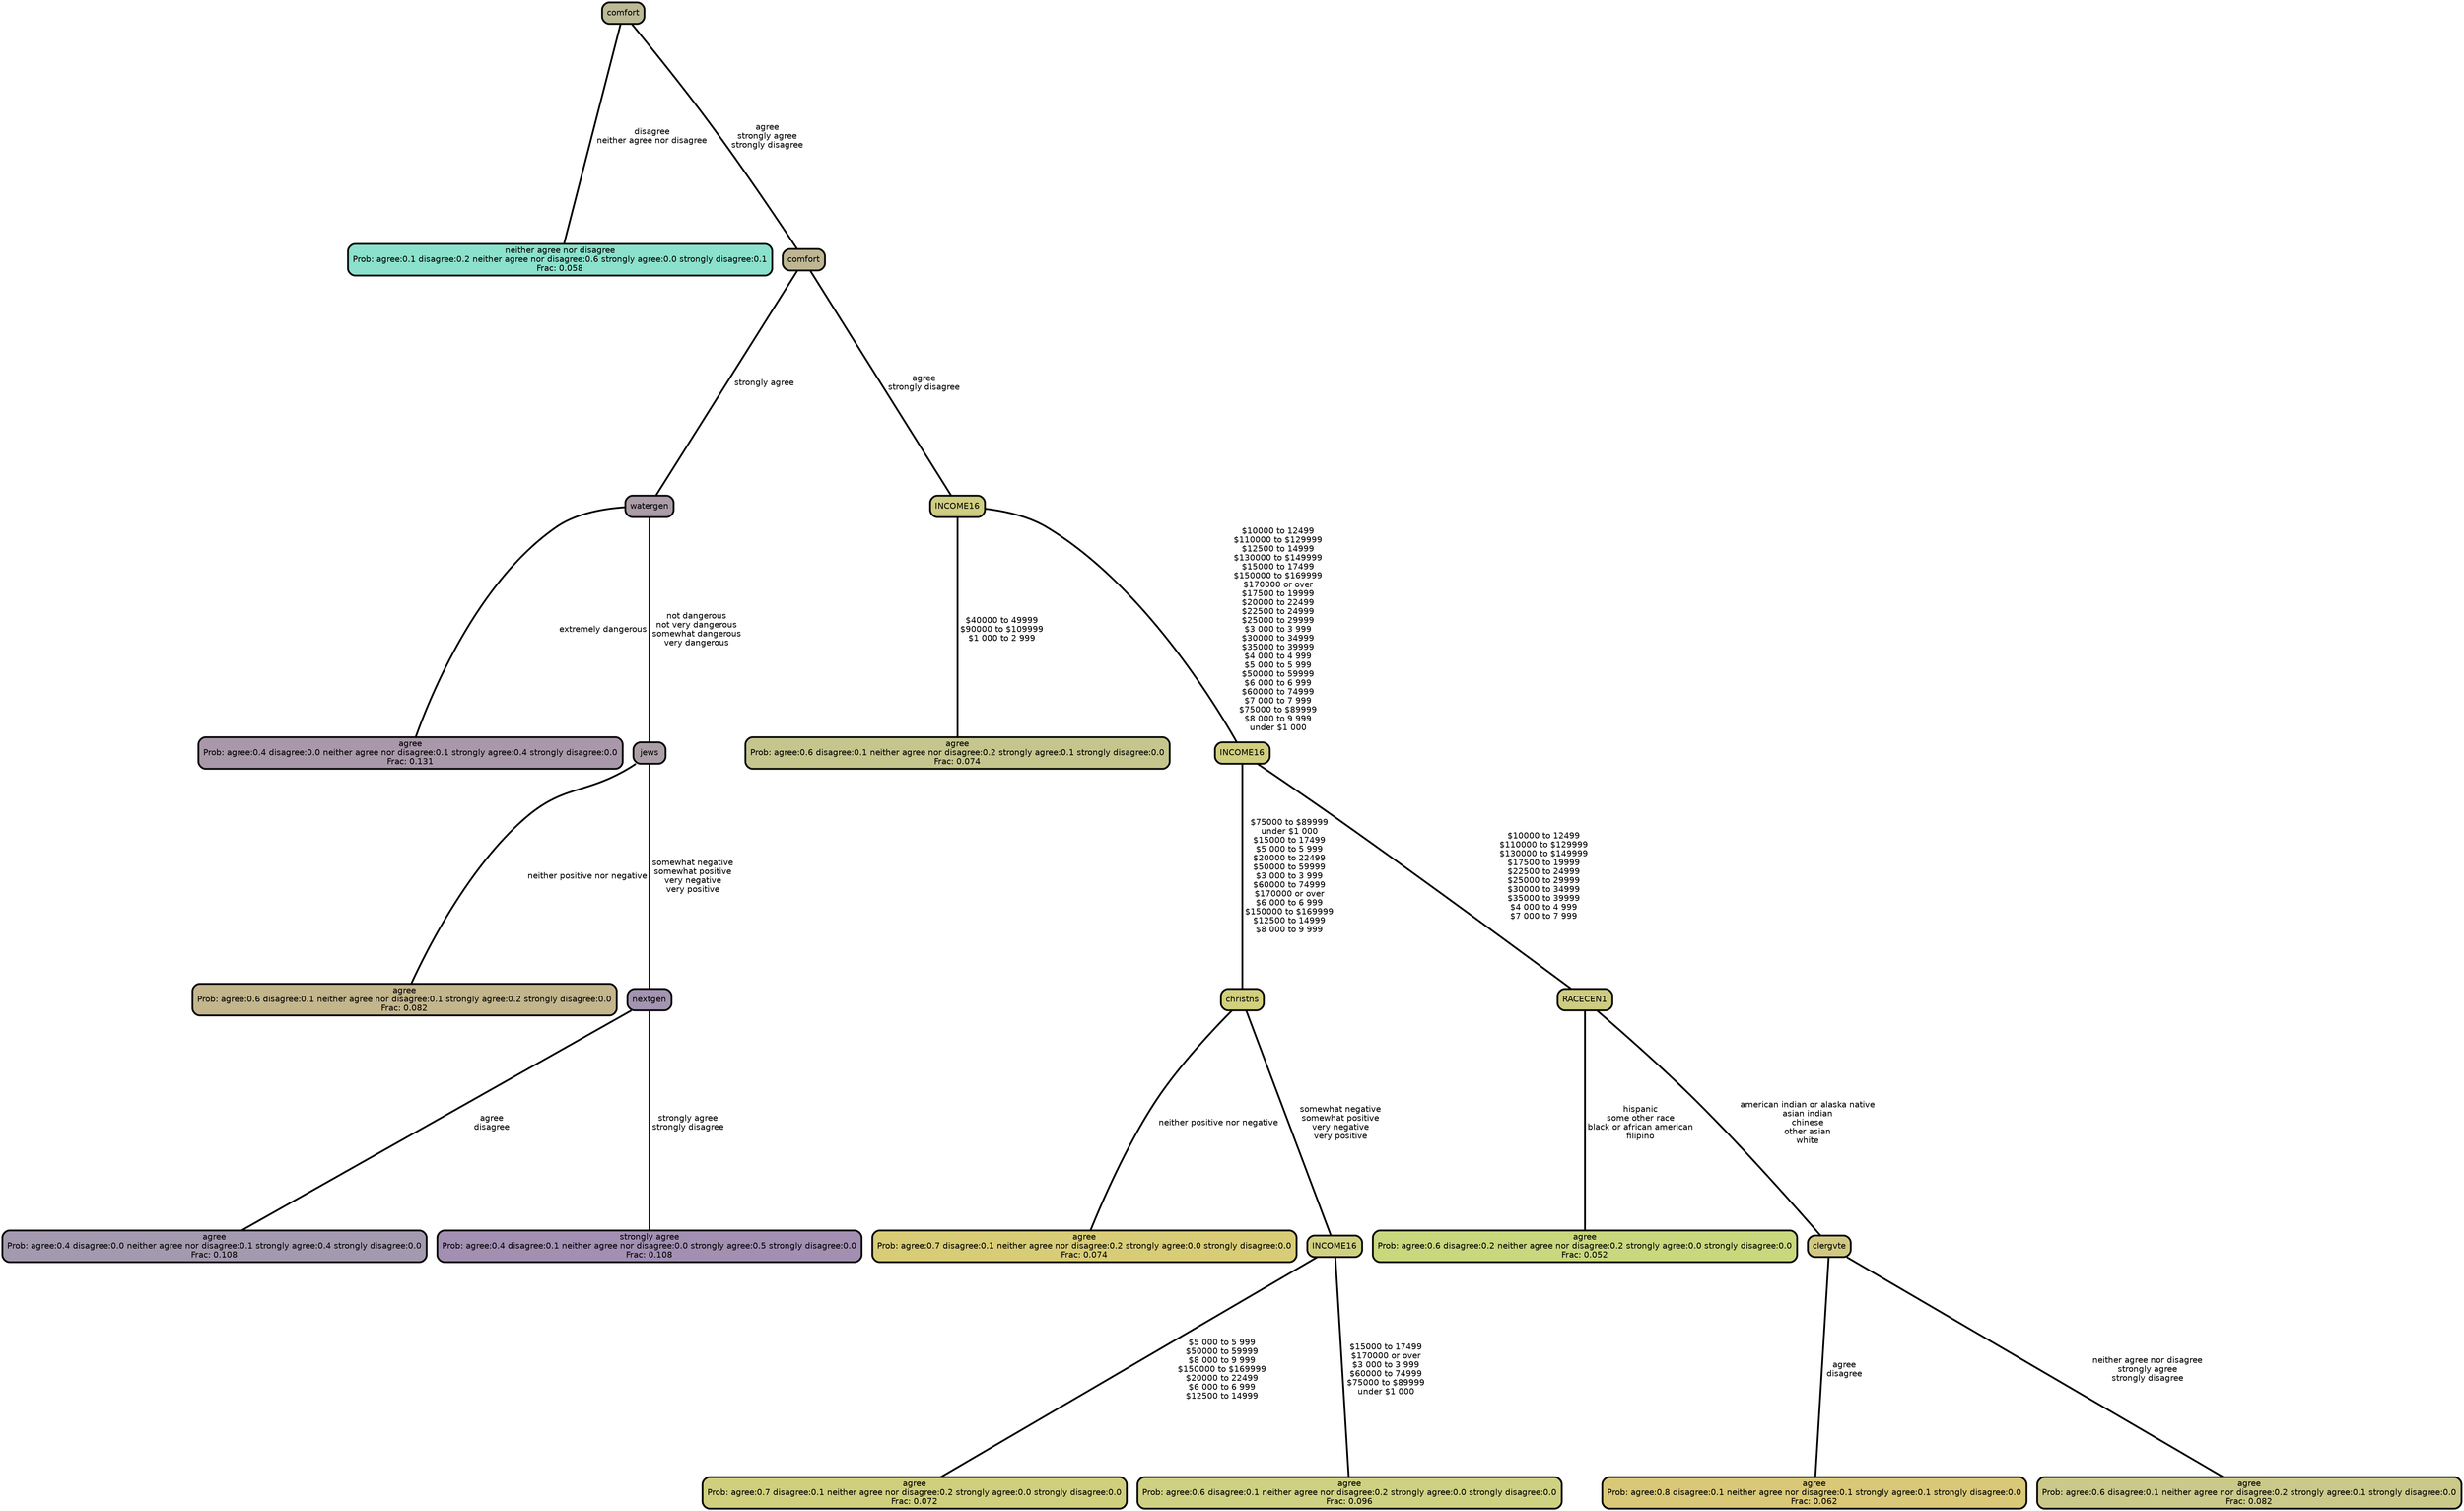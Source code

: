 graph Tree {
node [shape=box, style="filled, rounded",color="black",penwidth="3",fontcolor="black",                 fontname=helvetica] ;
graph [ranksep="0 equally", splines=straight,                 bgcolor=transparent, dpi=200] ;
edge [fontname=helvetica, color=black] ;
0 [label="neither agree nor disagree
Prob: agree:0.1 disagree:0.2 neither agree nor disagree:0.6 strongly agree:0.0 strongly disagree:0.1
Frac: 0.058", fillcolor="#8be1cb"] ;
1 [label="comfort", fillcolor="#bbb996"] ;
2 [label="agree
Prob: agree:0.4 disagree:0.0 neither agree nor disagree:0.1 strongly agree:0.4 strongly disagree:0.0
Frac: 0.131", fillcolor="#a998aa"] ;
3 [label="watergen", fillcolor="#ab9ca8"] ;
4 [label="agree
Prob: agree:0.6 disagree:0.1 neither agree nor disagree:0.1 strongly agree:0.2 strongly disagree:0.0
Frac: 0.082", fillcolor="#c3b58c"] ;
5 [label="jews", fillcolor="#ac9ea7"] ;
6 [label="agree
Prob: agree:0.4 disagree:0.0 neither agree nor disagree:0.1 strongly agree:0.4 strongly disagree:0.0
Frac: 0.108", fillcolor="#a49aaf"] ;
7 [label="nextgen", fillcolor="#a395b1"] ;
8 [label="strongly agree
Prob: agree:0.4 disagree:0.1 neither agree nor disagree:0.0 strongly agree:0.5 strongly disagree:0.0
Frac: 0.108", fillcolor="#a28fb2"] ;
9 [label="comfort", fillcolor="#beb692"] ;
10 [label="agree
Prob: agree:0.6 disagree:0.1 neither agree nor disagree:0.2 strongly agree:0.1 strongly disagree:0.0
Frac: 0.074", fillcolor="#c5c68d"] ;
11 [label="INCOME16", fillcolor="#cfcd81"] ;
12 [label="agree
Prob: agree:0.7 disagree:0.1 neither agree nor disagree:0.2 strongly agree:0.0 strongly disagree:0.0
Frac: 0.074", fillcolor="#d8cc76"] ;
13 [label="christns", fillcolor="#d2cf7d"] ;
14 [label="agree
Prob: agree:0.7 disagree:0.1 neither agree nor disagree:0.2 strongly agree:0.0 strongly disagree:0.0
Frac: 0.072", fillcolor="#d0cf7e"] ;
15 [label="INCOME16", fillcolor="#cfd080"] ;
16 [label="agree
Prob: agree:0.6 disagree:0.1 neither agree nor disagree:0.2 strongly agree:0.0 strongly disagree:0.0
Frac: 0.096", fillcolor="#ced182"] ;
17 [label="INCOME16", fillcolor="#d0ce7f"] ;
18 [label="agree
Prob: agree:0.6 disagree:0.2 neither agree nor disagree:0.2 strongly agree:0.0 strongly disagree:0.0
Frac: 0.052", fillcolor="#c9d77d"] ;
19 [label="RACECEN1", fillcolor="#cecc80"] ;
20 [label="agree
Prob: agree:0.8 disagree:0.1 neither agree nor disagree:0.1 strongly agree:0.1 strongly disagree:0.0
Frac: 0.062", fillcolor="#d9c877"] ;
21 [label="clergvte", fillcolor="#d0c881"] ;
22 [label="agree
Prob: agree:0.6 disagree:0.1 neither agree nor disagree:0.2 strongly agree:0.1 strongly disagree:0.0
Frac: 0.082", fillcolor="#cac98a"] ;
1 -- 0 [label=" disagree\n neither agree nor disagree",penwidth=3] ;
1 -- 9 [label=" agree\n strongly agree\n strongly disagree",penwidth=3] ;
3 -- 2 [label=" extremely dangerous",penwidth=3] ;
3 -- 5 [label=" not dangerous\n not very dangerous\n somewhat dangerous\n very dangerous",penwidth=3] ;
5 -- 4 [label=" neither positive nor negative",penwidth=3] ;
5 -- 7 [label=" somewhat negative\n somewhat positive\n very negative\n very positive",penwidth=3] ;
7 -- 6 [label=" agree\n disagree",penwidth=3] ;
7 -- 8 [label=" strongly agree\n strongly disagree",penwidth=3] ;
9 -- 3 [label=" strongly agree",penwidth=3] ;
9 -- 11 [label=" agree\n strongly disagree",penwidth=3] ;
11 -- 10 [label=" $40000 to 49999\n $90000 to $109999\n $1 000 to 2 999",penwidth=3] ;
11 -- 17 [label=" $10000 to 12499\n $110000 to $129999\n $12500 to 14999\n $130000 to $149999\n $15000 to 17499\n $150000 to $169999\n $170000 or over\n $17500 to 19999\n $20000 to 22499\n $22500 to 24999\n $25000 to 29999\n $3 000 to 3 999\n $30000 to 34999\n $35000 to 39999\n $4 000 to 4 999\n $5 000 to 5 999\n $50000 to 59999\n $6 000 to 6 999\n $60000 to 74999\n $7 000 to 7 999\n $75000 to $89999\n $8 000 to 9 999\n under $1 000",penwidth=3] ;
13 -- 12 [label=" neither positive nor negative",penwidth=3] ;
13 -- 15 [label=" somewhat negative\n somewhat positive\n very negative\n very positive",penwidth=3] ;
15 -- 14 [label=" $5 000 to 5 999\n $50000 to 59999\n $8 000 to 9 999\n $150000 to $169999\n $20000 to 22499\n $6 000 to 6 999\n $12500 to 14999",penwidth=3] ;
15 -- 16 [label=" $15000 to 17499\n $170000 or over\n $3 000 to 3 999\n $60000 to 74999\n $75000 to $89999\n under $1 000",penwidth=3] ;
17 -- 13 [label=" $75000 to $89999\n under $1 000\n $15000 to 17499\n $5 000 to 5 999\n $20000 to 22499\n $50000 to 59999\n $3 000 to 3 999\n $60000 to 74999\n $170000 or over\n $6 000 to 6 999\n $150000 to $169999\n $12500 to 14999\n $8 000 to 9 999",penwidth=3] ;
17 -- 19 [label=" $10000 to 12499\n $110000 to $129999\n $130000 to $149999\n $17500 to 19999\n $22500 to 24999\n $25000 to 29999\n $30000 to 34999\n $35000 to 39999\n $4 000 to 4 999\n $7 000 to 7 999",penwidth=3] ;
19 -- 18 [label=" hispanic\n some other race\n black or african american\n filipino",penwidth=3] ;
19 -- 21 [label=" american indian or alaska native\n asian indian\n chinese\n other asian\n white",penwidth=3] ;
21 -- 20 [label=" agree\n disagree",penwidth=3] ;
21 -- 22 [label=" neither agree nor disagree\n strongly agree\n strongly disagree",penwidth=3] ;
{rank = same;}}